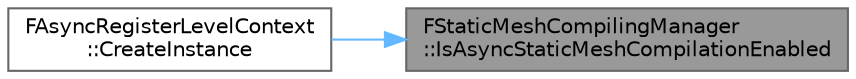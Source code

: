 digraph "FStaticMeshCompilingManager::IsAsyncStaticMeshCompilationEnabled"
{
 // INTERACTIVE_SVG=YES
 // LATEX_PDF_SIZE
  bgcolor="transparent";
  edge [fontname=Helvetica,fontsize=10,labelfontname=Helvetica,labelfontsize=10];
  node [fontname=Helvetica,fontsize=10,shape=box,height=0.2,width=0.4];
  rankdir="RL";
  Node1 [id="Node000001",label="FStaticMeshCompilingManager\l::IsAsyncStaticMeshCompilationEnabled",height=0.2,width=0.4,color="gray40", fillcolor="grey60", style="filled", fontcolor="black",tooltip="Returns true if the feature is currently activated."];
  Node1 -> Node2 [id="edge1_Node000001_Node000002",dir="back",color="steelblue1",style="solid",tooltip=" "];
  Node2 [id="Node000002",label="FAsyncRegisterLevelContext\l::CreateInstance",height=0.2,width=0.4,color="grey40", fillcolor="white", style="filled",URL="$d8/dcb/structFAsyncRegisterLevelContext.html#a4874a660a66f50fcaf3ec2d2263690a7",tooltip=" "];
}
